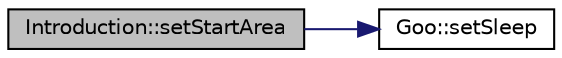 digraph G
{
  edge [fontname="Helvetica",fontsize="10",labelfontname="Helvetica",labelfontsize="10"];
  node [fontname="Helvetica",fontsize="10",shape=record];
  rankdir="LR";
  Node1 [label="Introduction::setStartArea",height=0.2,width=0.4,color="black", fillcolor="grey75", style="filled" fontcolor="black"];
  Node1 -> Node2 [color="midnightblue",fontsize="10",style="solid",fontname="Helvetica"];
  Node2 [label="Goo::setSleep",height=0.2,width=0.4,color="black", fillcolor="white", style="filled",URL="$d5/d5d/classGoo.html#a38390053e4bc7efae3023b6b181235b7"];
}
